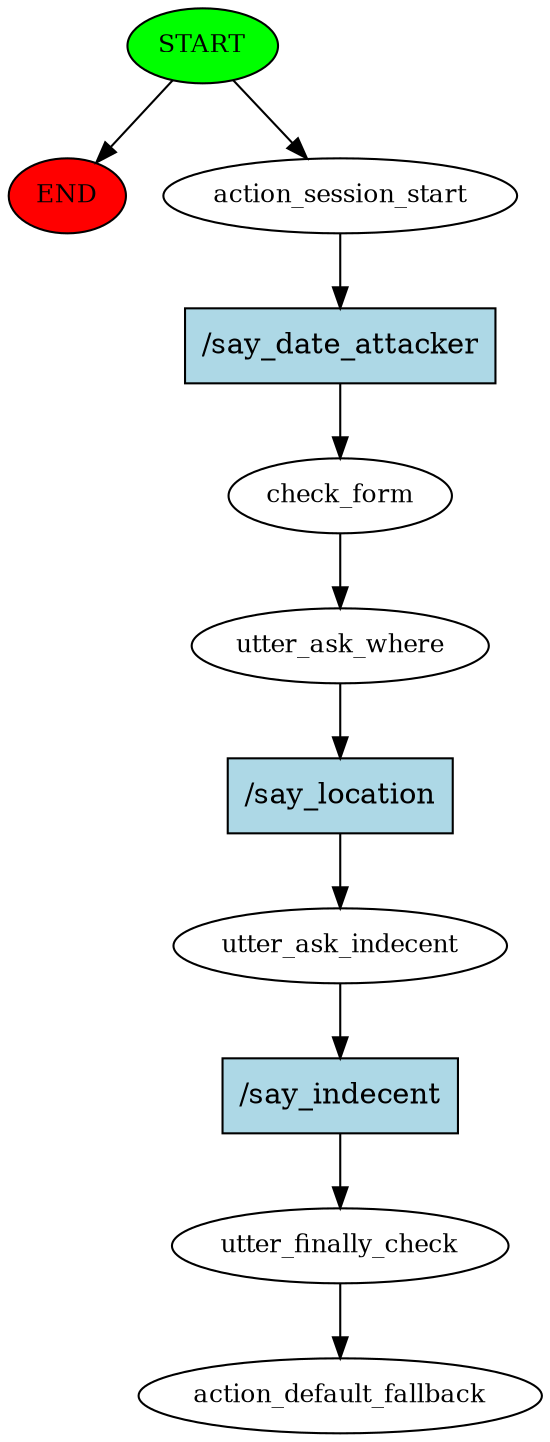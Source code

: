 digraph  {
0 [class="start active", fillcolor=green, fontsize=12, label=START, style=filled];
"-1" [class=end, fillcolor=red, fontsize=12, label=END, style=filled];
1 [class=active, fontsize=12, label=action_session_start];
2 [class=active, fontsize=12, label=check_form];
3 [class=active, fontsize=12, label=utter_ask_where];
4 [class=active, fontsize=12, label=utter_ask_indecent];
5 [class=active, fontsize=12, label=utter_finally_check];
6 [class="dashed active", fontsize=12, label=action_default_fallback];
7 [class="intent active", fillcolor=lightblue, label="/say_date_attacker", shape=rect, style=filled];
8 [class="intent active", fillcolor=lightblue, label="/say_location", shape=rect, style=filled];
9 [class="intent active", fillcolor=lightblue, label="/say_indecent", shape=rect, style=filled];
0 -> "-1"  [class="", key=NONE, label=""];
0 -> 1  [class=active, key=NONE, label=""];
1 -> 7  [class=active, key=0];
2 -> 3  [class=active, key=NONE, label=""];
3 -> 8  [class=active, key=0];
4 -> 9  [class=active, key=0];
5 -> 6  [class=active, key=NONE, label=""];
7 -> 2  [class=active, key=0];
8 -> 4  [class=active, key=0];
9 -> 5  [class=active, key=0];
}
